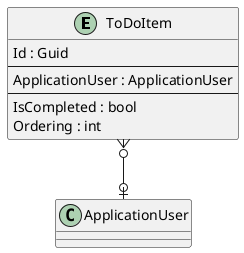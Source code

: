 @startuml

entity ToDoItem {
    Id : Guid
    --
    ApplicationUser : ApplicationUser
    ' ToDoItemKeyCodePlaceholder
    --
    IsCompleted : bool
    Ordering : int
    ' ToDoItemPropertyCodePlaceholder
}

' EntityCodePlaceholder

ToDoItem }o--o| ApplicationUser
' RelationshipCodePlaceholder

@enduml
